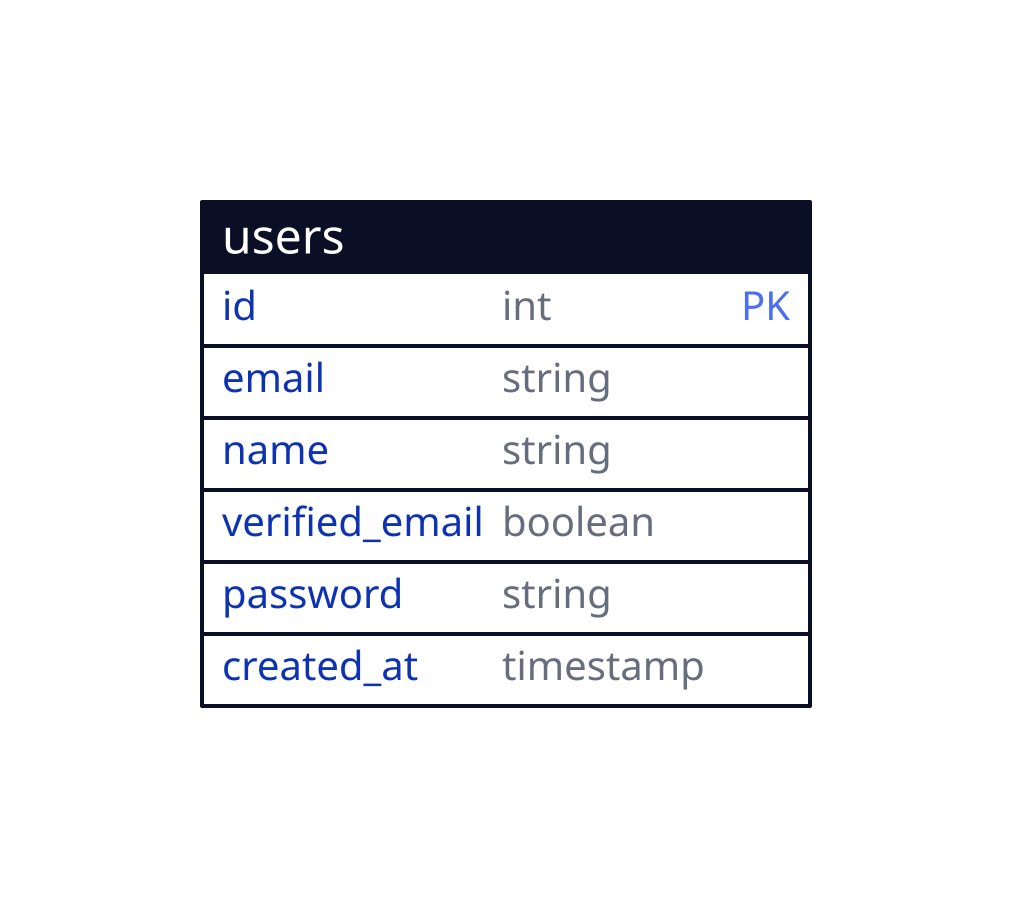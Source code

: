 users: {
  shape: sql_table
  id: int {constraint: primary_key}
  email: string
  name: string
  verified_email: boolean
  password: string
  created_at: timestamp
}
